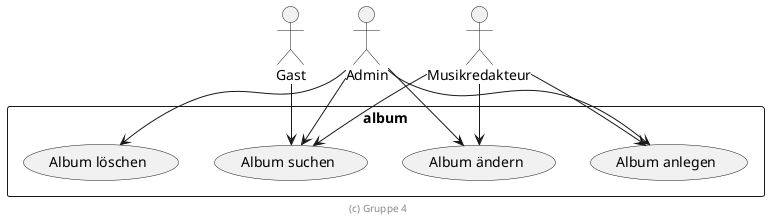 ' Preview durch <Alt>d

@startuml Use Cases

actor Gast
actor Admin
actor Musikredakteur

rectangle album {
    Gast --> (Album suchen)
    Admin --> (Album suchen)
    Admin --> (Album anlegen)
    Admin --> (Album ändern)
    Admin --> (Album löschen)
    Musikredakteur --> (Album suchen)
    Musikredakteur --> (Album anlegen)
    Musikredakteur --> (Album ändern)
}

footer (c) Gruppe 4 

@enduml
